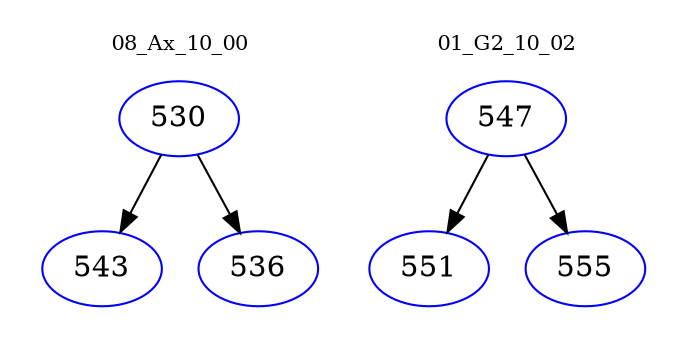 digraph{
subgraph cluster_0 {
color = white
label = "08_Ax_10_00";
fontsize=10;
T0_530 [label="530", color="blue"]
T0_530 -> T0_543 [color="black"]
T0_543 [label="543", color="blue"]
T0_530 -> T0_536 [color="black"]
T0_536 [label="536", color="blue"]
}
subgraph cluster_1 {
color = white
label = "01_G2_10_02";
fontsize=10;
T1_547 [label="547", color="blue"]
T1_547 -> T1_551 [color="black"]
T1_551 [label="551", color="blue"]
T1_547 -> T1_555 [color="black"]
T1_555 [label="555", color="blue"]
}
}
